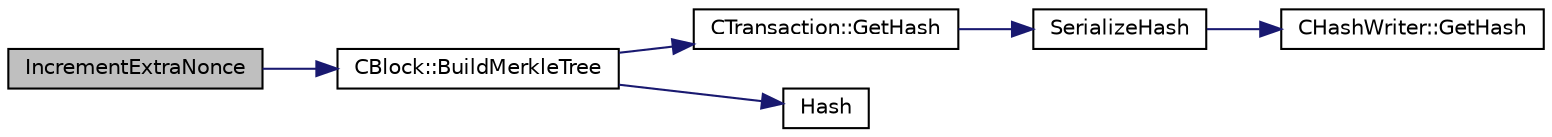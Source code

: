 digraph "IncrementExtraNonce"
{
  edge [fontname="Helvetica",fontsize="10",labelfontname="Helvetica",labelfontsize="10"];
  node [fontname="Helvetica",fontsize="10",shape=record];
  rankdir="LR";
  Node965 [label="IncrementExtraNonce",height=0.2,width=0.4,color="black", fillcolor="grey75", style="filled", fontcolor="black"];
  Node965 -> Node966 [color="midnightblue",fontsize="10",style="solid",fontname="Helvetica"];
  Node966 [label="CBlock::BuildMerkleTree",height=0.2,width=0.4,color="black", fillcolor="white", style="filled",URL="$d3/d51/class_c_block.html#ad943ecec57cdf564937eee7becaecb88"];
  Node966 -> Node967 [color="midnightblue",fontsize="10",style="solid",fontname="Helvetica"];
  Node967 [label="CTransaction::GetHash",height=0.2,width=0.4,color="black", fillcolor="white", style="filled",URL="$df/d43/class_c_transaction.html#a0b46d80e82ca324e82c2ce3fc1492bfa"];
  Node967 -> Node968 [color="midnightblue",fontsize="10",style="solid",fontname="Helvetica"];
  Node968 [label="SerializeHash",height=0.2,width=0.4,color="black", fillcolor="white", style="filled",URL="$db/dfb/hash_8h.html#a6de694e43f17c62025c6883965b65e63"];
  Node968 -> Node969 [color="midnightblue",fontsize="10",style="solid",fontname="Helvetica"];
  Node969 [label="CHashWriter::GetHash",height=0.2,width=0.4,color="black", fillcolor="white", style="filled",URL="$d2/def/class_c_hash_writer.html#ae94a937211502eabf19477630090093a"];
  Node966 -> Node970 [color="midnightblue",fontsize="10",style="solid",fontname="Helvetica"];
  Node970 [label="Hash",height=0.2,width=0.4,color="black", fillcolor="white", style="filled",URL="$db/dfb/hash_8h.html#ab3f6c437460137530d86e09c2c102e99"];
}

